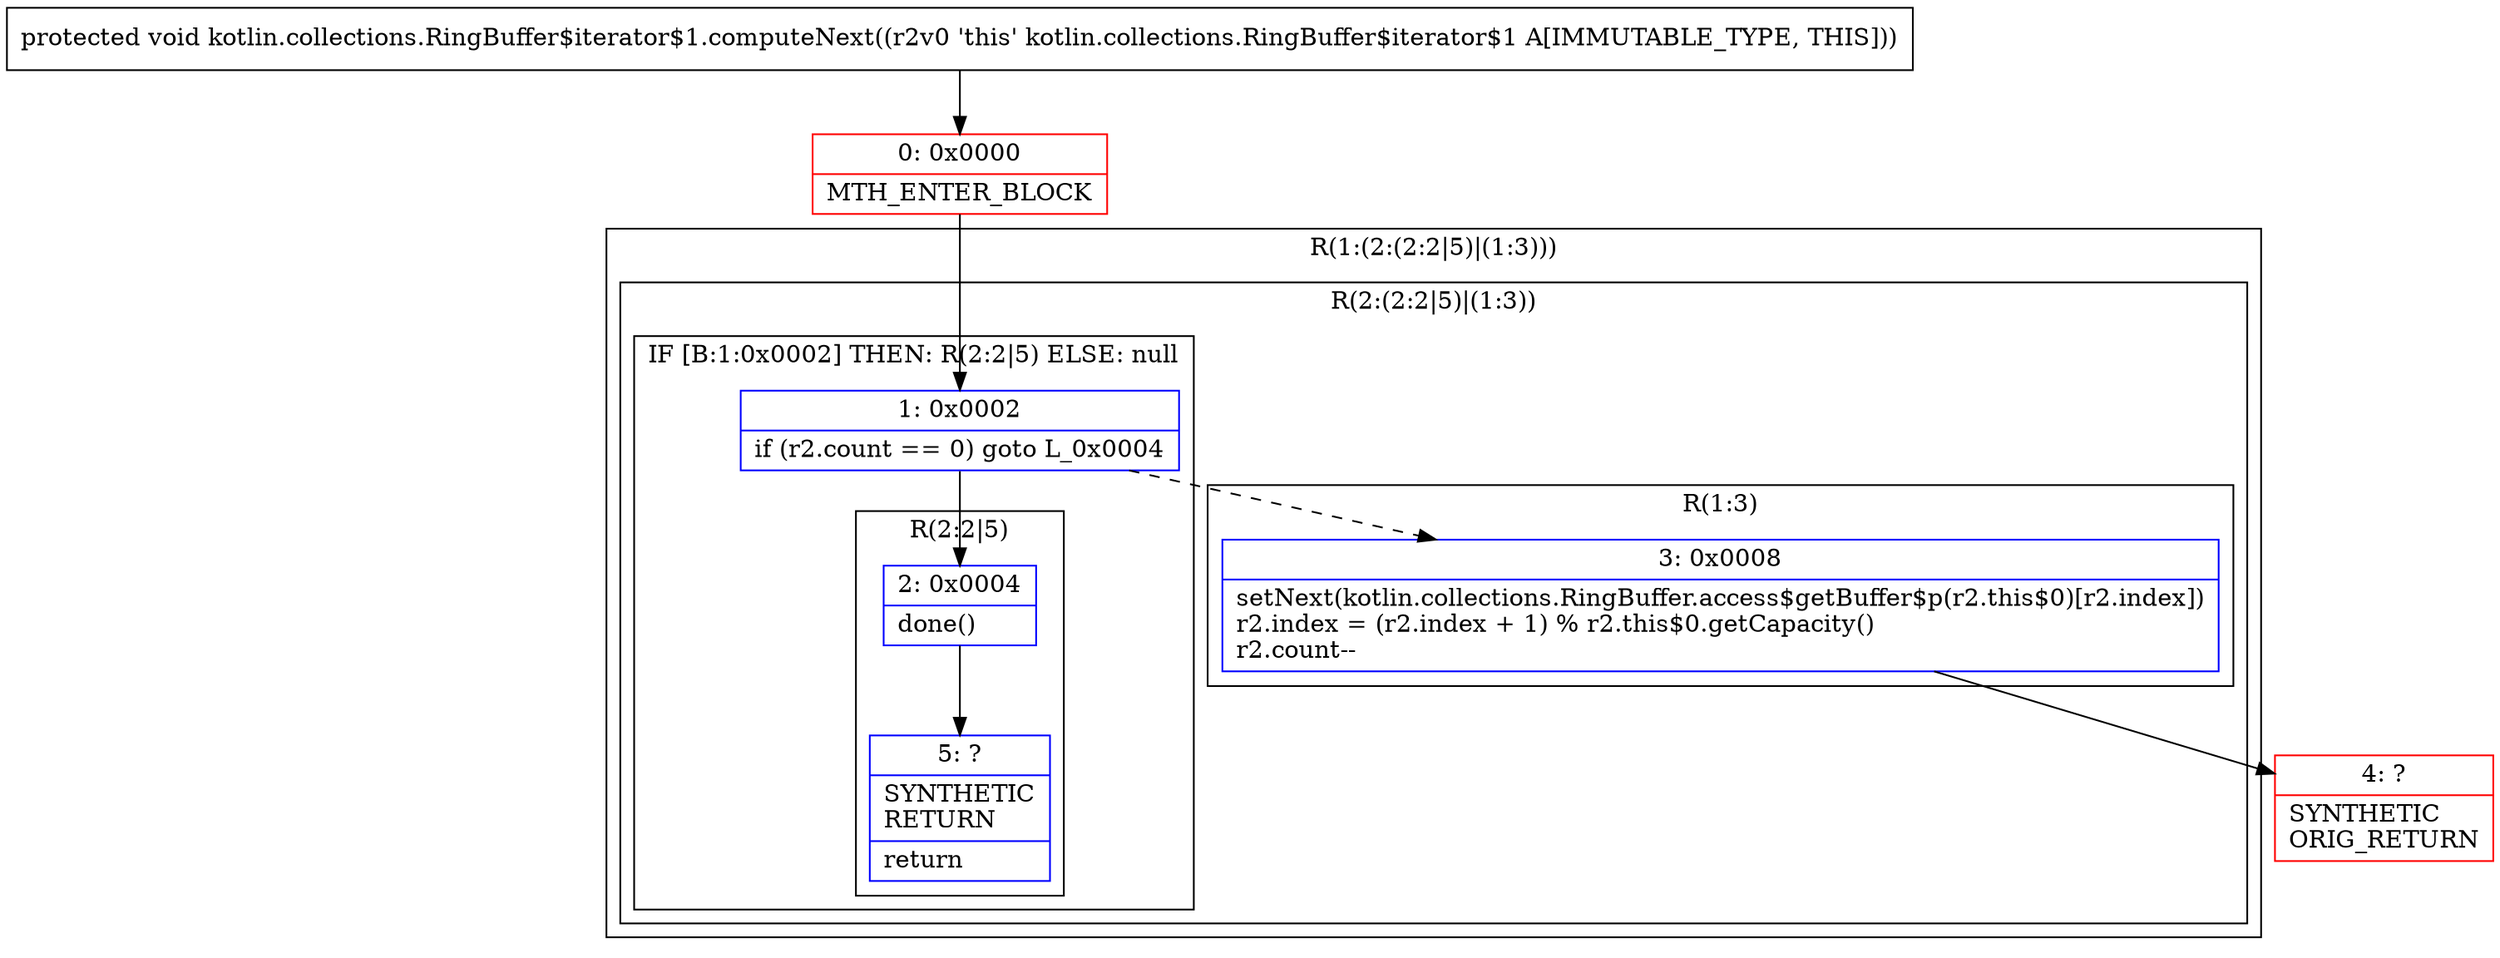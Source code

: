 digraph "CFG forkotlin.collections.RingBuffer$iterator$1.computeNext()V" {
subgraph cluster_Region_1267849680 {
label = "R(1:(2:(2:2|5)|(1:3)))";
node [shape=record,color=blue];
subgraph cluster_Region_980990069 {
label = "R(2:(2:2|5)|(1:3))";
node [shape=record,color=blue];
subgraph cluster_IfRegion_93569186 {
label = "IF [B:1:0x0002] THEN: R(2:2|5) ELSE: null";
node [shape=record,color=blue];
Node_1 [shape=record,label="{1\:\ 0x0002|if (r2.count == 0) goto L_0x0004\l}"];
subgraph cluster_Region_1997063220 {
label = "R(2:2|5)";
node [shape=record,color=blue];
Node_2 [shape=record,label="{2\:\ 0x0004|done()\l}"];
Node_5 [shape=record,label="{5\:\ ?|SYNTHETIC\lRETURN\l|return\l}"];
}
}
subgraph cluster_Region_848485468 {
label = "R(1:3)";
node [shape=record,color=blue];
Node_3 [shape=record,label="{3\:\ 0x0008|setNext(kotlin.collections.RingBuffer.access$getBuffer$p(r2.this$0)[r2.index])\lr2.index = (r2.index + 1) % r2.this$0.getCapacity()\lr2.count\-\-\l}"];
}
}
}
Node_0 [shape=record,color=red,label="{0\:\ 0x0000|MTH_ENTER_BLOCK\l}"];
Node_4 [shape=record,color=red,label="{4\:\ ?|SYNTHETIC\lORIG_RETURN\l}"];
MethodNode[shape=record,label="{protected void kotlin.collections.RingBuffer$iterator$1.computeNext((r2v0 'this' kotlin.collections.RingBuffer$iterator$1 A[IMMUTABLE_TYPE, THIS])) }"];
MethodNode -> Node_0;
Node_1 -> Node_2;
Node_1 -> Node_3[style=dashed];
Node_2 -> Node_5;
Node_3 -> Node_4;
Node_0 -> Node_1;
}

